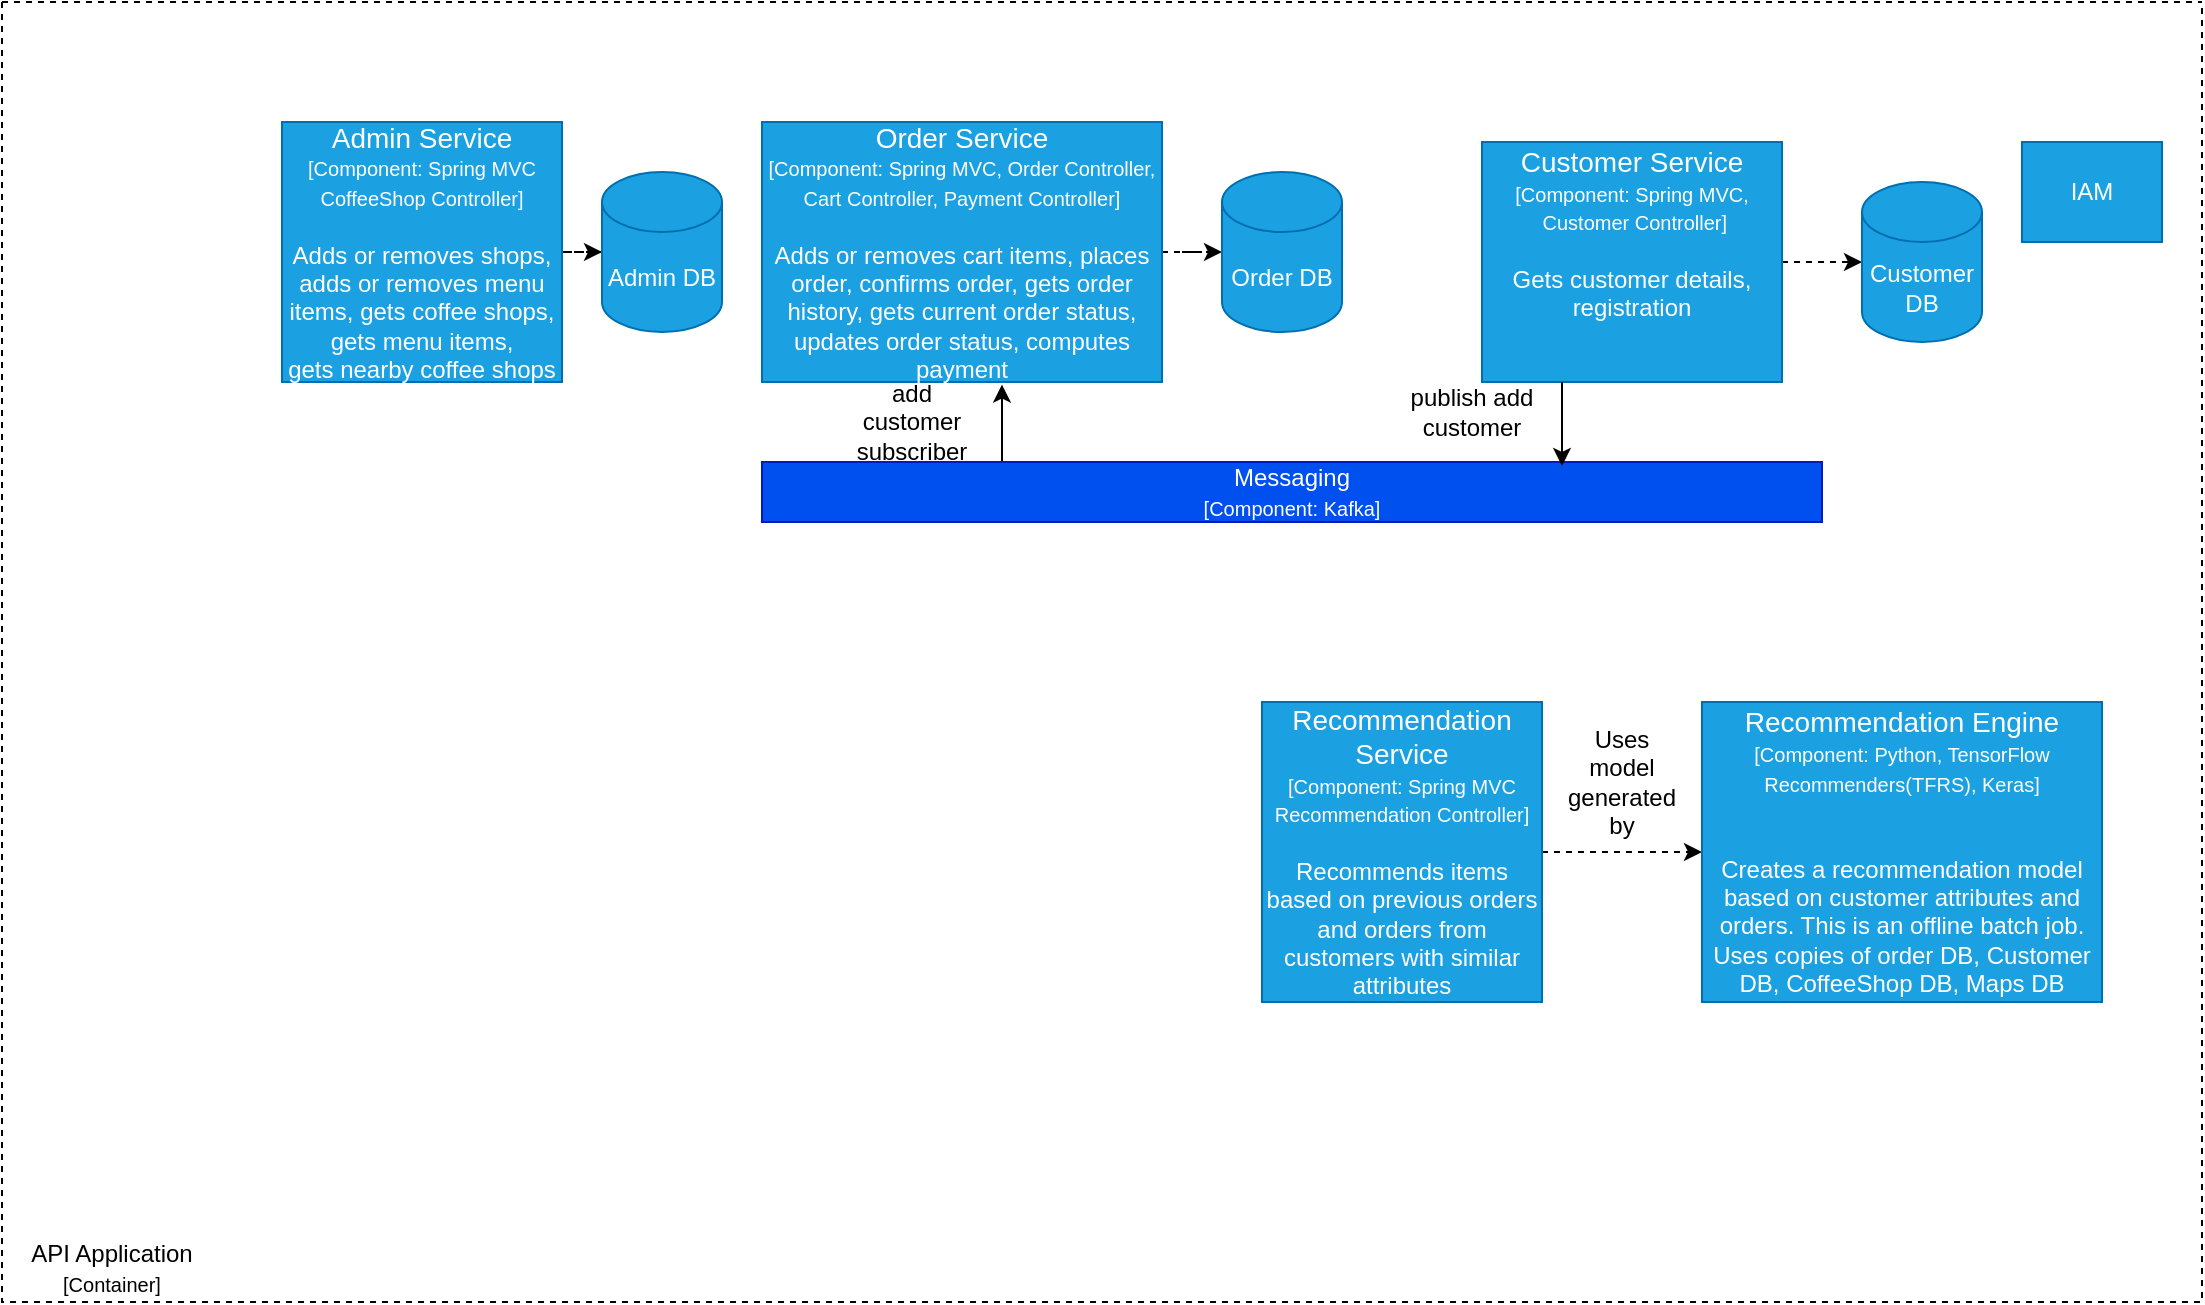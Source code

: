 <mxfile version="14.7.4" type="github">
  <diagram id="SkIhgehRgUOG8sE2-ucU" name="Page-1">
    <mxGraphModel dx="1022" dy="1537" grid="1" gridSize="10" guides="1" tooltips="1" connect="1" arrows="1" fold="1" page="1" pageScale="1" pageWidth="850" pageHeight="1100" math="0" shadow="0">
      <root>
        <mxCell id="0" />
        <mxCell id="1" parent="0" />
        <mxCell id="a931OXOb7cvNoLb_iAoM-1" value="" style="swimlane;startSize=0;dashed=1;" parent="1" vertex="1">
          <mxGeometry x="100" y="-202" width="1100" height="650" as="geometry" />
        </mxCell>
        <mxCell id="a931OXOb7cvNoLb_iAoM-2" value="IAM" style="rounded=0;whiteSpace=wrap;html=1;fillColor=#1ba1e2;strokeColor=#006EAF;fontColor=#ffffff;" parent="a931OXOb7cvNoLb_iAoM-1" vertex="1">
          <mxGeometry x="1010" y="70" width="70" height="50" as="geometry" />
        </mxCell>
        <mxCell id="a931OXOb7cvNoLb_iAoM-36" style="edgeStyle=orthogonalEdgeStyle;rounded=0;orthogonalLoop=1;jettySize=auto;html=1;dashed=1;" parent="a931OXOb7cvNoLb_iAoM-1" source="a931OXOb7cvNoLb_iAoM-6" target="a931OXOb7cvNoLb_iAoM-35" edge="1">
          <mxGeometry relative="1" as="geometry" />
        </mxCell>
        <mxCell id="a931OXOb7cvNoLb_iAoM-6" value="&lt;font&gt;&lt;font style=&quot;font-size: 14px&quot;&gt;Admin Service&lt;/font&gt;&lt;br&gt;&lt;/font&gt;&lt;font style=&quot;font-size: 10px&quot;&gt;[Component: Spring MVC CoffeeShop Controller]&lt;br&gt;&lt;/font&gt;&lt;font style=&quot;font-size: 12px&quot;&gt;&lt;br&gt;Adds or removes shops, adds or removes menu items, gets coffee shops, gets menu items,&lt;br&gt;gets nearby coffee shops&lt;br&gt;&lt;/font&gt;" style="rounded=0;whiteSpace=wrap;html=1;fillColor=#1ba1e2;strokeColor=#006EAF;fontColor=#ffffff;" parent="a931OXOb7cvNoLb_iAoM-1" vertex="1">
          <mxGeometry x="140" y="60" width="140" height="130" as="geometry" />
        </mxCell>
        <mxCell id="a931OXOb7cvNoLb_iAoM-34" style="edgeStyle=orthogonalEdgeStyle;rounded=0;orthogonalLoop=1;jettySize=auto;html=1;entryX=0;entryY=0.5;entryDx=0;entryDy=0;entryPerimeter=0;dashed=1;" parent="a931OXOb7cvNoLb_iAoM-1" source="a931OXOb7cvNoLb_iAoM-7" target="a931OXOb7cvNoLb_iAoM-33" edge="1">
          <mxGeometry relative="1" as="geometry" />
        </mxCell>
        <mxCell id="a931OXOb7cvNoLb_iAoM-7" value="&lt;font&gt;&lt;font style=&quot;font-size: 14px&quot;&gt;Order Service&lt;/font&gt;&lt;br&gt;&lt;/font&gt;&lt;font style=&quot;font-size: 10px&quot;&gt;[Component: Spring MVC, Order Controller, &lt;br&gt;Cart Controller, Payment Controller]&lt;br&gt;&lt;/font&gt;&lt;font style=&quot;font-size: 12px&quot;&gt;&lt;br&gt;Adds or removes cart items, places order, confirms order, gets order history, gets current order status, updates order status, computes payment&lt;/font&gt;" style="rounded=0;whiteSpace=wrap;html=1;fillColor=#1ba1e2;strokeColor=#006EAF;fontColor=#ffffff;" parent="a931OXOb7cvNoLb_iAoM-1" vertex="1">
          <mxGeometry x="380" y="60" width="200" height="130" as="geometry" />
        </mxCell>
        <mxCell id="a931OXOb7cvNoLb_iAoM-16" style="edgeStyle=orthogonalEdgeStyle;rounded=0;orthogonalLoop=1;jettySize=auto;html=1;entryX=0;entryY=0.5;entryDx=0;entryDy=0;dashed=1;" parent="a931OXOb7cvNoLb_iAoM-1" source="a931OXOb7cvNoLb_iAoM-10" target="a931OXOb7cvNoLb_iAoM-12" edge="1">
          <mxGeometry relative="1" as="geometry" />
        </mxCell>
        <mxCell id="a931OXOb7cvNoLb_iAoM-10" value="&lt;font&gt;&lt;font style=&quot;font-size: 14px&quot;&gt;Recommendation Service&lt;/font&gt;&lt;br&gt;&lt;/font&gt;&lt;font style=&quot;font-size: 10px&quot;&gt;[Component: Spring MVC Recommendation Controller]&lt;br&gt;&lt;/font&gt;&lt;font style=&quot;font-size: 12px&quot;&gt;&lt;br&gt;Recommends items based on previous orders and orders from customers with similar attributes&lt;/font&gt;" style="rounded=0;whiteSpace=wrap;html=1;fillColor=#1ba1e2;strokeColor=#006EAF;fontColor=#ffffff;" parent="a931OXOb7cvNoLb_iAoM-1" vertex="1">
          <mxGeometry x="630" y="350" width="140" height="150" as="geometry" />
        </mxCell>
        <mxCell id="a931OXOb7cvNoLb_iAoM-12" value="&lt;font&gt;&lt;font style=&quot;font-size: 14px&quot;&gt;Recommendation Engine&lt;/font&gt;&lt;br&gt;&lt;/font&gt;&lt;font style=&quot;font-size: 10px&quot;&gt;[Component: Python, TensorFlow Recommenders(TFRS), Keras]&lt;br&gt;&lt;/font&gt;&lt;font style=&quot;font-size: 12px&quot;&gt;&lt;br&gt;&lt;br&gt;Creates a recommendation model based on customer attributes and orders. This is an offline batch job. Uses copies of order DB, Customer DB, CoffeeShop DB, Maps DB&lt;/font&gt;" style="rounded=0;whiteSpace=wrap;html=1;fillColor=#1ba1e2;strokeColor=#006EAF;fontColor=#ffffff;" parent="a931OXOb7cvNoLb_iAoM-1" vertex="1">
          <mxGeometry x="850" y="350" width="200" height="150" as="geometry" />
        </mxCell>
        <mxCell id="a931OXOb7cvNoLb_iAoM-32" style="edgeStyle=orthogonalEdgeStyle;rounded=0;orthogonalLoop=1;jettySize=auto;html=1;entryX=0;entryY=0.5;entryDx=0;entryDy=0;entryPerimeter=0;dashed=1;" parent="a931OXOb7cvNoLb_iAoM-1" source="a931OXOb7cvNoLb_iAoM-13" target="a931OXOb7cvNoLb_iAoM-31" edge="1">
          <mxGeometry relative="1" as="geometry" />
        </mxCell>
        <mxCell id="a931OXOb7cvNoLb_iAoM-13" value="&lt;font&gt;&lt;font style=&quot;font-size: 14px&quot;&gt;Customer Service&lt;/font&gt;&lt;br&gt;&lt;/font&gt;&lt;font style=&quot;font-size: 10px&quot;&gt;[Component: Spring MVC,&lt;br&gt;&amp;nbsp;Customer Controller]&lt;br&gt;&lt;/font&gt;&lt;font style=&quot;font-size: 12px&quot;&gt;&lt;br&gt;Gets customer details, registration&lt;br&gt;&lt;br&gt;&lt;br&gt;&lt;/font&gt;" style="rounded=0;whiteSpace=wrap;html=1;fillColor=#1ba1e2;strokeColor=#006EAF;fontColor=#ffffff;" parent="a931OXOb7cvNoLb_iAoM-1" vertex="1">
          <mxGeometry x="740" y="70" width="150" height="120" as="geometry" />
        </mxCell>
        <mxCell id="a931OXOb7cvNoLb_iAoM-17" value="Uses model generated by" style="text;html=1;strokeColor=none;fillColor=none;align=center;verticalAlign=middle;whiteSpace=wrap;rounded=0;" parent="a931OXOb7cvNoLb_iAoM-1" vertex="1">
          <mxGeometry x="790" y="380" width="40" height="20" as="geometry" />
        </mxCell>
        <mxCell id="LLMWrkkM6dnET8qG6Xcl-5" style="edgeStyle=orthogonalEdgeStyle;rounded=0;orthogonalLoop=1;jettySize=auto;html=1;entryX=0.6;entryY=1.01;entryDx=0;entryDy=0;entryPerimeter=0;" edge="1" parent="a931OXOb7cvNoLb_iAoM-1" source="a931OXOb7cvNoLb_iAoM-19" target="a931OXOb7cvNoLb_iAoM-7">
          <mxGeometry relative="1" as="geometry">
            <Array as="points">
              <mxPoint x="500" y="230" />
              <mxPoint x="500" y="230" />
            </Array>
          </mxGeometry>
        </mxCell>
        <mxCell id="a931OXOb7cvNoLb_iAoM-19" value="Messaging&lt;br&gt;&lt;font style=&quot;font-size: 10px&quot;&gt;[Component: Kafka]&lt;/font&gt;" style="rounded=0;whiteSpace=wrap;html=1;fillColor=#0050ef;strokeColor=#001DBC;fontColor=#ffffff;" parent="a931OXOb7cvNoLb_iAoM-1" vertex="1">
          <mxGeometry x="380" y="230" width="530" height="30" as="geometry" />
        </mxCell>
        <mxCell id="a931OXOb7cvNoLb_iAoM-31" value="Customer DB" style="shape=cylinder3;whiteSpace=wrap;html=1;boundedLbl=1;backgroundOutline=1;size=15;fillColor=#1ba1e2;strokeColor=#006EAF;fontColor=#ffffff;" parent="a931OXOb7cvNoLb_iAoM-1" vertex="1">
          <mxGeometry x="930" y="90" width="60" height="80" as="geometry" />
        </mxCell>
        <mxCell id="a931OXOb7cvNoLb_iAoM-33" value="Order DB" style="shape=cylinder3;whiteSpace=wrap;html=1;boundedLbl=1;backgroundOutline=1;size=15;fillColor=#1ba1e2;strokeColor=#006EAF;fontColor=#ffffff;" parent="a931OXOb7cvNoLb_iAoM-1" vertex="1">
          <mxGeometry x="610" y="85" width="60" height="80" as="geometry" />
        </mxCell>
        <mxCell id="a931OXOb7cvNoLb_iAoM-35" value="Admin DB" style="shape=cylinder3;whiteSpace=wrap;html=1;boundedLbl=1;backgroundOutline=1;size=15;fillColor=#1ba1e2;strokeColor=#006EAF;fontColor=#ffffff;" parent="a931OXOb7cvNoLb_iAoM-1" vertex="1">
          <mxGeometry x="300" y="85" width="60" height="80" as="geometry" />
        </mxCell>
        <mxCell id="a931OXOb7cvNoLb_iAoM-3" value="API Application&lt;br&gt;&lt;font style=&quot;font-size: 10px&quot;&gt;[Container]&lt;/font&gt;" style="text;html=1;strokeColor=none;fillColor=none;align=center;verticalAlign=middle;whiteSpace=wrap;rounded=0;" parent="a931OXOb7cvNoLb_iAoM-1" vertex="1">
          <mxGeometry y="632" width="110" height="2" as="geometry" />
        </mxCell>
        <mxCell id="LLMWrkkM6dnET8qG6Xcl-4" value="publish add customer" style="text;html=1;strokeColor=none;fillColor=none;align=center;verticalAlign=middle;whiteSpace=wrap;rounded=0;" vertex="1" parent="a931OXOb7cvNoLb_iAoM-1">
          <mxGeometry x="700" y="190" width="70" height="30" as="geometry" />
        </mxCell>
        <mxCell id="LLMWrkkM6dnET8qG6Xcl-6" value="add customer&lt;br&gt;subscriber" style="text;html=1;strokeColor=none;fillColor=none;align=center;verticalAlign=middle;whiteSpace=wrap;rounded=0;" vertex="1" parent="a931OXOb7cvNoLb_iAoM-1">
          <mxGeometry x="420" y="200" width="70" height="20" as="geometry" />
        </mxCell>
        <mxCell id="LLMWrkkM6dnET8qG6Xcl-3" style="edgeStyle=orthogonalEdgeStyle;rounded=0;orthogonalLoop=1;jettySize=auto;html=1;" edge="1" parent="1" source="a931OXOb7cvNoLb_iAoM-13">
          <mxGeometry relative="1" as="geometry">
            <mxPoint x="880" y="30" as="targetPoint" />
            <Array as="points">
              <mxPoint x="880" y="30" />
            </Array>
          </mxGeometry>
        </mxCell>
      </root>
    </mxGraphModel>
  </diagram>
</mxfile>
